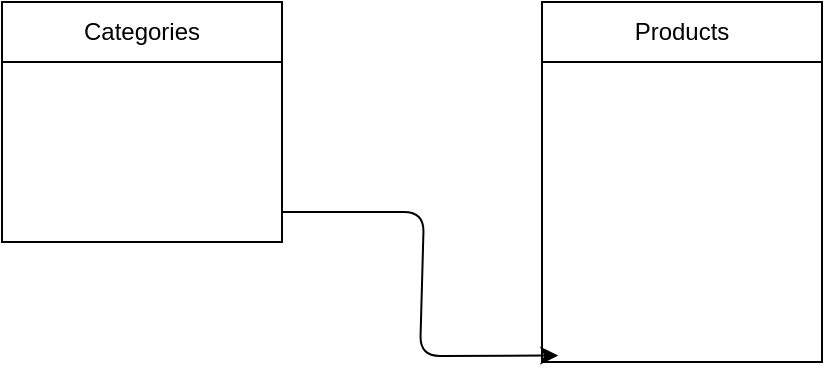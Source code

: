 <mxfile>
    <diagram id="EPKpTXZJmCXlYnBwVVhg" name="Page-1">
        <mxGraphModel dx="480" dy="356" grid="0" gridSize="10" guides="0" tooltips="1" connect="1" arrows="1" fold="1" page="1" pageScale="1" pageWidth="850" pageHeight="1100" background="#FFFFFF" math="0" shadow="0">
            <root>
                <mxCell id="0"/>
                <mxCell id="1" parent="0"/>
                <mxCell id="2" value="Categories" style="swimlane;fontStyle=0;childLayout=stackLayout;horizontal=1;startSize=30;horizontalStack=0;resizeParent=1;resizeParentMax=0;resizeLast=0;collapsible=1;marginBottom=0;whiteSpace=wrap;html=1;fontColor=#000000;labelBorderColor=#FFFFFF;" vertex="1" parent="1">
                    <mxGeometry x="140" y="60" width="140" height="120" as="geometry"/>
                </mxCell>
                <mxCell id="3" value="&lt;ul&gt;&lt;li&gt;id&lt;/li&gt;&lt;/ul&gt;" style="text;strokeColor=none;fillColor=none;align=left;verticalAlign=middle;spacingLeft=4;spacingRight=4;overflow=hidden;points=[[0,0.5],[1,0.5]];portConstraint=eastwest;rotatable=0;whiteSpace=wrap;html=1;fontColor=#FFFFFF;" vertex="1" parent="2">
                    <mxGeometry y="30" width="140" height="30" as="geometry"/>
                </mxCell>
                <mxCell id="4" value="&lt;ul&gt;&lt;li&gt;name&lt;/li&gt;&lt;/ul&gt;" style="text;strokeColor=none;fillColor=none;align=left;verticalAlign=middle;spacingLeft=4;spacingRight=4;overflow=hidden;points=[[0,0.5],[1,0.5]];portConstraint=eastwest;rotatable=0;whiteSpace=wrap;html=1;fontColor=#FFFFFF;" vertex="1" parent="2">
                    <mxGeometry y="60" width="140" height="30" as="geometry"/>
                </mxCell>
                <mxCell id="5" value="&lt;ul&gt;&lt;li&gt;parent_id&lt;/li&gt;&lt;/ul&gt;" style="text;strokeColor=none;fillColor=none;align=left;verticalAlign=middle;spacingLeft=4;spacingRight=4;overflow=hidden;points=[[0,0.5],[1,0.5]];portConstraint=eastwest;rotatable=0;whiteSpace=wrap;html=1;fontColor=#FFFFFF;" vertex="1" parent="2">
                    <mxGeometry y="90" width="140" height="30" as="geometry"/>
                </mxCell>
                <mxCell id="6" value="Products" style="swimlane;fontStyle=0;childLayout=stackLayout;horizontal=1;startSize=30;horizontalStack=0;resizeParent=1;resizeParentMax=0;resizeLast=0;collapsible=1;marginBottom=0;whiteSpace=wrap;html=1;labelBorderColor=#FFFFFF;" vertex="1" parent="1">
                    <mxGeometry x="410" y="60" width="140" height="180" as="geometry">
                        <mxRectangle x="410" y="60" width="90" height="30" as="alternateBounds"/>
                    </mxGeometry>
                </mxCell>
                <mxCell id="7" value="&lt;ul&gt;&lt;li&gt;id&lt;/li&gt;&lt;/ul&gt;" style="text;strokeColor=none;fillColor=none;align=left;verticalAlign=middle;spacingLeft=4;spacingRight=4;overflow=hidden;points=[[0,0.5],[1,0.5]];portConstraint=eastwest;rotatable=0;whiteSpace=wrap;html=1;fontColor=#FFFFFF;" vertex="1" parent="6">
                    <mxGeometry y="30" width="140" height="30" as="geometry"/>
                </mxCell>
                <mxCell id="8" value="&lt;ul&gt;&lt;li&gt;name&lt;/li&gt;&lt;/ul&gt;" style="text;strokeColor=none;fillColor=none;align=left;verticalAlign=middle;spacingLeft=4;spacingRight=4;overflow=hidden;points=[[0,0.5],[1,0.5]];portConstraint=eastwest;rotatable=0;whiteSpace=wrap;html=1;fontColor=#FFFFFF;" vertex="1" parent="6">
                    <mxGeometry y="60" width="140" height="30" as="geometry"/>
                </mxCell>
                <mxCell id="9" value="&lt;ul&gt;&lt;li&gt;amount&lt;/li&gt;&lt;/ul&gt;" style="text;strokeColor=none;fillColor=none;align=left;verticalAlign=bottom;spacingLeft=4;spacingRight=4;overflow=hidden;points=[[0,0.5],[1,0.5]];portConstraint=eastwest;rotatable=0;whiteSpace=wrap;html=1;fontColor=#FFFFFF;" vertex="1" parent="6">
                    <mxGeometry y="90" width="140" height="30" as="geometry"/>
                </mxCell>
                <mxCell id="12" value="&lt;ul&gt;&lt;li&gt;buy_date&lt;/li&gt;&lt;/ul&gt;" style="text;strokeColor=none;fillColor=none;align=left;verticalAlign=bottom;spacingLeft=4;spacingRight=4;overflow=hidden;points=[[0,0.5],[1,0.5]];portConstraint=eastwest;rotatable=0;whiteSpace=wrap;html=1;fontColor=#FFFFFF;" vertex="1" parent="6">
                    <mxGeometry y="120" width="140" height="30" as="geometry"/>
                </mxCell>
                <mxCell id="13" value="&lt;ul&gt;&lt;li&gt;category_id&lt;/li&gt;&lt;/ul&gt;" style="text;strokeColor=none;fillColor=none;align=left;verticalAlign=bottom;spacingLeft=4;spacingRight=4;overflow=hidden;points=[[0,0.5],[1,0.5]];portConstraint=eastwest;rotatable=0;whiteSpace=wrap;html=1;fontColor=#FFFFFF;" vertex="1" parent="6">
                    <mxGeometry y="150" width="140" height="30" as="geometry"/>
                </mxCell>
                <mxCell id="17" style="edgeStyle=none;html=1;entryX=0.058;entryY=0.893;entryDx=0;entryDy=0;entryPerimeter=0;fontColor=#FFFFFF;labelBackgroundColor=#FFFFFF;exitX=1;exitY=0.5;exitDx=0;exitDy=0;" edge="1" parent="1" source="5" target="13">
                    <mxGeometry relative="1" as="geometry">
                        <Array as="points">
                            <mxPoint x="351" y="165"/>
                            <mxPoint x="349" y="237"/>
                        </Array>
                    </mxGeometry>
                </mxCell>
            </root>
        </mxGraphModel>
    </diagram>
</mxfile>
